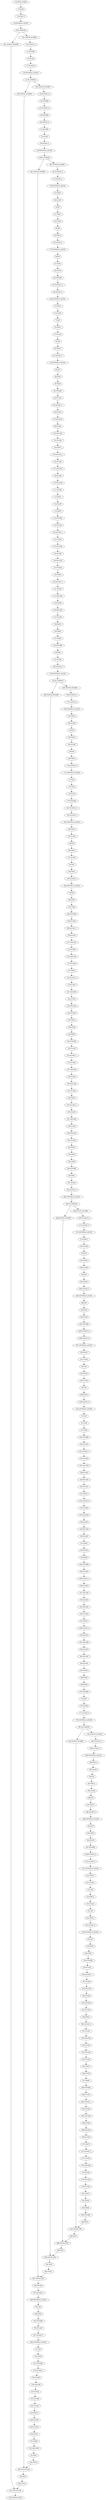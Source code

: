 digraph{
"3:SYNTH_START" -> "3:ILOAD";
"3:ILOAD" -> "5:ALOAD_0";
"5:ALOAD_0" -> "6:GETFIELD_QUICK";
"6:GETFIELD_QUICK" -> "9:IF_ICMPGE";
"9:IF_ICMPGE" -> "551:SYNTH_DUMMY";
"9:IF_ICMPGE" -> "-551:SYNTH_DUMMY";
"551:SYNTH_DUMMY" -> "551:SYNTH_PHI";
"-551:SYNTH_DUMMY" -> "12:ICONST_0";
"12:ICONST_0" -> "13:ISTORE";
"13:ISTORE" -> "15:ILOAD";
"15:ILOAD" -> "17:ALOAD_0";
"17:ALOAD_0" -> "18:GETFIELD_QUICK";
"18:GETFIELD_QUICK" -> "21:IF_ICMPGE";
"21:IF_ICMPGE" -> "563:SYNTH_DUMMY";
"21:IF_ICMPGE" -> "-563:SYNTH_DUMMY";
"563:SYNTH_DUMMY" -> "563:SYNTH_PHI";
"-563:SYNTH_DUMMY" -> "24:FCONST_0";
"24:FCONST_0" -> "25:FSTORE";
"539:IINC" -> "542:GOTO";
"542:GOTO" -> "551:SYNTH_PHI";
"25:FSTORE" -> "27:FCONST_0";
"27:FCONST_0" -> "28:FSTORE";
"28:FSTORE" -> "30:ICONST_0";
"30:ICONST_0" -> "31:ISTORE";
"31:ISTORE" -> "33:ILOAD";
"33:ILOAD" -> "35:ALOAD_0";
"35:ALOAD_0" -> "36:GETFIELD_QUICK";
"36:GETFIELD_QUICK" -> "39:IF_ICMPGE";
"39:IF_ICMPGE" -> "581:SYNTH_DUMMY";
"39:IF_ICMPGE" -> "-581:SYNTH_DUMMY";
"581:SYNTH_DUMMY" -> "581:SYNTH_PHI";
"-581:SYNTH_DUMMY" -> "42:FCONST_2";
"42:FCONST_2" -> "43:ALOAD_0";
"495:FLOAD" -> "497:ALOAD_0";
"497:ALOAD_0" -> "498:GETFIELD_QUICK";
"498:GETFIELD_QUICK" -> "501:I2F";
"501:I2F" -> "502:FDIV";
"502:FDIV" -> "503:FSTORE";
"503:FSTORE" -> "505:FLOAD";
"505:FLOAD" -> "507:ALOAD_0";
"507:ALOAD_0" -> "508:GETFIELD_QUICK";
"508:GETFIELD_QUICK" -> "511:I2F";
"511:I2F" -> "512:FDIV";
"512:FDIV" -> "513:FSTORE";
"513:FSTORE" -> "515:ALOAD_3";
"515:ALOAD_3" -> "516:ILOAD";
"516:ILOAD" -> "518:AALOAD";
"518:AALOAD" -> "519:ILOAD";
"519:ILOAD" -> "521:FLOAD";
"521:FLOAD" -> "523:FLOAD";
"523:FLOAD" -> "525:FMUL";
"525:FMUL" -> "526:FLOAD";
"526:FLOAD" -> "528:FLOAD";
"528:FLOAD" -> "530:FMUL";
"530:FMUL" -> "531:FADD";
"531:FADD" -> "532:FASTORE";
"532:FASTORE" -> "533:IINC";
"533:IINC" -> "536:GOTO";
"536:GOTO" -> "563:SYNTH_PHI";
"43:ALOAD_0" -> "44:GETFIELD_QUICK";
"44:GETFIELD_QUICK" -> "47:FMUL";
"47:FMUL" -> "48:ILOAD";
"48:ILOAD" -> "50:I2F";
"50:I2F" -> "51:FMUL";
"51:FMUL" -> "52:ILOAD";
"52:ILOAD" -> "54:I2F";
"54:I2F" -> "55:FMUL";
"55:FMUL" -> "56:ALOAD_0";
"56:ALOAD_0" -> "57:GETFIELD_QUICK";
"57:GETFIELD_QUICK" -> "60:I2F";
"60:I2F" -> "61:FDIV";
"61:FDIV" -> "62:FCOS";
"62:FCOS" -> "65:FSTORE";
"65:FSTORE" -> "67:FCONST_2";
"67:FCONST_2" -> "68:ALOAD_0";
"68:ALOAD_0" -> "69:GETFIELD_QUICK";
"69:GETFIELD_QUICK" -> "72:FMUL";
"72:FMUL" -> "73:ILOAD";
"73:ILOAD" -> "75:I2F";
"75:I2F" -> "76:FMUL";
"76:FMUL" -> "77:ILOAD";
"77:ILOAD" -> "79:I2F";
"79:I2F" -> "80:FMUL";
"80:FMUL" -> "81:ALOAD_0";
"81:ALOAD_0" -> "82:GETFIELD_QUICK";
"82:GETFIELD_QUICK" -> "85:I2F";
"85:I2F" -> "86:FDIV";
"86:FDIV" -> "87:FSIN";
"87:FSIN" -> "90:FSTORE";
"90:FSTORE" -> "92:FLOAD";
"92:FLOAD" -> "94:ALOAD_1";
"94:ALOAD_1" -> "95:ILOAD";
"95:ILOAD" -> "97:AALOAD";
"97:AALOAD" -> "98:ILOAD";
"98:ILOAD" -> "100:FALOAD";
"100:FALOAD" -> "101:FLOAD";
"101:FLOAD" -> "103:FMUL";
"103:FMUL" -> "104:ALOAD_2";
"104:ALOAD_2" -> "105:ILOAD";
"105:ILOAD" -> "107:AALOAD";
"107:AALOAD" -> "108:ILOAD";
"108:ILOAD" -> "110:FALOAD";
"110:FALOAD" -> "111:FLOAD";
"111:FLOAD" -> "113:FMUL";
"113:FMUL" -> "114:FSUB";
"114:FSUB" -> "115:FADD";
"115:FADD" -> "116:FSTORE";
"116:FSTORE" -> "118:FLOAD";
"118:FLOAD" -> "120:ALOAD_1";
"120:ALOAD_1" -> "121:ILOAD";
"121:ILOAD" -> "123:AALOAD";
"123:AALOAD" -> "124:ILOAD";
"124:ILOAD" -> "126:FALOAD";
"126:FALOAD" -> "127:FLOAD";
"127:FLOAD" -> "129:FMUL";
"129:FMUL" -> "130:ALOAD_2";
"130:ALOAD_2" -> "131:ILOAD";
"131:ILOAD" -> "133:AALOAD";
"133:AALOAD" -> "134:ILOAD";
"134:ILOAD" -> "136:FALOAD";
"136:FALOAD" -> "137:FLOAD";
"137:FLOAD" -> "139:FMUL";
"139:FMUL" -> "140:FADD";
"140:FADD" -> "141:FADD";
"141:FADD" -> "142:FSTORE";
"142:FSTORE" -> "144:IINC";
"144:IINC" -> "147:ILOAD";
"147:ILOAD" -> "149:ALOAD_0";
"149:ALOAD_0" -> "150:GETFIELD_QUICK";
"150:GETFIELD_QUICK" -> "153:IF_ICMPGE";
"153:IF_ICMPGE" -> "695:SYNTH_DUMMY";
"153:IF_ICMPGE" -> "-695:SYNTH_DUMMY";
"695:SYNTH_DUMMY" -> "695:SYNTH_PHI";
"-695:SYNTH_DUMMY" -> "156:FCONST_2";
"156:FCONST_2" -> "157:ALOAD_0";
"491:NOP" -> "492:GOTO";
"492:GOTO" -> "581:SYNTH_PHI";
"157:ALOAD_0" -> "158:GETFIELD_QUICK";
"158:GETFIELD_QUICK" -> "161:FMUL";
"161:FMUL" -> "162:ILOAD";
"162:ILOAD" -> "164:I2F";
"164:I2F" -> "165:FMUL";
"165:FMUL" -> "166:ILOAD";
"166:ILOAD" -> "168:I2F";
"168:I2F" -> "169:FMUL";
"169:FMUL" -> "170:ALOAD_0";
"170:ALOAD_0" -> "171:GETFIELD_QUICK";
"171:GETFIELD_QUICK" -> "174:I2F";
"174:I2F" -> "175:FDIV";
"175:FDIV" -> "176:FCOS";
"176:FCOS" -> "179:FSTORE";
"179:FSTORE" -> "181:FCONST_2";
"181:FCONST_2" -> "182:ALOAD_0";
"182:ALOAD_0" -> "183:GETFIELD_QUICK";
"183:GETFIELD_QUICK" -> "186:FMUL";
"186:FMUL" -> "187:ILOAD";
"187:ILOAD" -> "189:I2F";
"189:I2F" -> "190:FMUL";
"190:FMUL" -> "191:ILOAD";
"191:ILOAD" -> "193:I2F";
"193:I2F" -> "194:FMUL";
"194:FMUL" -> "195:ALOAD_0";
"195:ALOAD_0" -> "196:GETFIELD_QUICK";
"196:GETFIELD_QUICK" -> "199:I2F";
"199:I2F" -> "200:FDIV";
"200:FDIV" -> "201:FSIN";
"201:FSIN" -> "204:FSTORE";
"204:FSTORE" -> "206:FLOAD";
"206:FLOAD" -> "208:ALOAD_1";
"208:ALOAD_1" -> "209:ILOAD";
"209:ILOAD" -> "211:AALOAD";
"211:AALOAD" -> "212:ILOAD";
"212:ILOAD" -> "214:FALOAD";
"214:FALOAD" -> "215:FLOAD";
"215:FLOAD" -> "217:FMUL";
"217:FMUL" -> "218:ALOAD_2";
"218:ALOAD_2" -> "219:ILOAD";
"219:ILOAD" -> "221:AALOAD";
"221:AALOAD" -> "222:ILOAD";
"222:ILOAD" -> "224:FALOAD";
"224:FALOAD" -> "225:FLOAD";
"225:FLOAD" -> "227:FMUL";
"227:FMUL" -> "228:FSUB";
"228:FSUB" -> "229:FADD";
"229:FADD" -> "230:FSTORE";
"230:FSTORE" -> "232:FLOAD";
"232:FLOAD" -> "234:ALOAD_1";
"234:ALOAD_1" -> "235:ILOAD";
"235:ILOAD" -> "237:AALOAD";
"237:AALOAD" -> "238:ILOAD";
"238:ILOAD" -> "240:FALOAD";
"240:FALOAD" -> "241:FLOAD";
"241:FLOAD" -> "243:FMUL";
"243:FMUL" -> "244:ALOAD_2";
"244:ALOAD_2" -> "245:ILOAD";
"245:ILOAD" -> "247:AALOAD";
"247:AALOAD" -> "248:ILOAD";
"248:ILOAD" -> "250:FALOAD";
"250:FALOAD" -> "251:FLOAD";
"251:FLOAD" -> "253:FMUL";
"253:FMUL" -> "254:FADD";
"254:FADD" -> "255:FADD";
"255:FADD" -> "256:FSTORE";
"256:FSTORE" -> "258:IINC";
"258:IINC" -> "261:ILOAD";
"261:ILOAD" -> "263:ALOAD_0";
"263:ALOAD_0" -> "264:GETFIELD_QUICK";
"264:GETFIELD_QUICK" -> "267:IF_ICMPGE";
"267:IF_ICMPGE" -> "809:SYNTH_DUMMY";
"267:IF_ICMPGE" -> "-809:SYNTH_DUMMY";
"809:SYNTH_DUMMY" -> "809:SYNTH_PHI";
"-809:SYNTH_DUMMY" -> "270:FCONST_2";
"270:FCONST_2" -> "271:ALOAD_0";
"490:NOP" -> "695:SYNTH_PHI";
"271:ALOAD_0" -> "272:GETFIELD_QUICK";
"272:GETFIELD_QUICK" -> "275:FMUL";
"275:FMUL" -> "276:ILOAD";
"276:ILOAD" -> "278:I2F";
"278:I2F" -> "279:FMUL";
"279:FMUL" -> "280:ILOAD";
"280:ILOAD" -> "282:I2F";
"282:I2F" -> "283:FMUL";
"283:FMUL" -> "284:ALOAD_0";
"284:ALOAD_0" -> "285:GETFIELD_QUICK";
"285:GETFIELD_QUICK" -> "288:I2F";
"288:I2F" -> "289:FDIV";
"289:FDIV" -> "290:FCOS";
"290:FCOS" -> "293:FSTORE";
"293:FSTORE" -> "295:FCONST_2";
"295:FCONST_2" -> "296:ALOAD_0";
"296:ALOAD_0" -> "297:GETFIELD_QUICK";
"297:GETFIELD_QUICK" -> "300:FMUL";
"300:FMUL" -> "301:ILOAD";
"301:ILOAD" -> "303:I2F";
"303:I2F" -> "304:FMUL";
"304:FMUL" -> "305:ILOAD";
"305:ILOAD" -> "307:I2F";
"307:I2F" -> "308:FMUL";
"308:FMUL" -> "309:ALOAD_0";
"309:ALOAD_0" -> "310:GETFIELD_QUICK";
"310:GETFIELD_QUICK" -> "313:I2F";
"313:I2F" -> "314:FDIV";
"314:FDIV" -> "315:FSIN";
"315:FSIN" -> "318:FSTORE";
"318:FSTORE" -> "320:FLOAD";
"320:FLOAD" -> "322:ALOAD_1";
"322:ALOAD_1" -> "323:ILOAD";
"323:ILOAD" -> "325:AALOAD";
"325:AALOAD" -> "326:ILOAD";
"326:ILOAD" -> "328:FALOAD";
"328:FALOAD" -> "329:FLOAD";
"329:FLOAD" -> "331:FMUL";
"331:FMUL" -> "332:ALOAD_2";
"332:ALOAD_2" -> "333:ILOAD";
"333:ILOAD" -> "335:AALOAD";
"335:AALOAD" -> "336:ILOAD";
"336:ILOAD" -> "338:FALOAD";
"338:FALOAD" -> "339:FLOAD";
"339:FLOAD" -> "341:FMUL";
"341:FMUL" -> "342:FSUB";
"342:FSUB" -> "343:FADD";
"343:FADD" -> "344:FSTORE";
"344:FSTORE" -> "346:FLOAD";
"346:FLOAD" -> "348:ALOAD_1";
"348:ALOAD_1" -> "349:ILOAD";
"349:ILOAD" -> "351:AALOAD";
"351:AALOAD" -> "352:ILOAD";
"352:ILOAD" -> "354:FALOAD";
"354:FALOAD" -> "355:FLOAD";
"355:FLOAD" -> "357:FMUL";
"357:FMUL" -> "358:ALOAD_2";
"358:ALOAD_2" -> "359:ILOAD";
"359:ILOAD" -> "361:AALOAD";
"361:AALOAD" -> "362:ILOAD";
"362:ILOAD" -> "364:FALOAD";
"364:FALOAD" -> "365:FLOAD";
"365:FLOAD" -> "367:FMUL";
"367:FMUL" -> "368:FADD";
"368:FADD" -> "369:FADD";
"369:FADD" -> "370:FSTORE";
"370:FSTORE" -> "372:IINC";
"372:IINC" -> "375:ILOAD";
"375:ILOAD" -> "377:ALOAD_0";
"377:ALOAD_0" -> "378:GETFIELD_QUICK";
"378:GETFIELD_QUICK" -> "381:IF_ICMPGE";
"381:IF_ICMPGE" -> "923:SYNTH_DUMMY";
"381:IF_ICMPGE" -> "-923:SYNTH_DUMMY";
"923:SYNTH_DUMMY" -> "923:SYNTH_PHI";
"-923:SYNTH_DUMMY" -> "384:FCONST_2";
"384:FCONST_2" -> "385:ALOAD_0";
"489:NOP" -> "809:SYNTH_PHI";
"385:ALOAD_0" -> "386:GETFIELD_QUICK";
"386:GETFIELD_QUICK" -> "389:FMUL";
"389:FMUL" -> "390:ILOAD";
"390:ILOAD" -> "392:I2F";
"392:I2F" -> "393:FMUL";
"393:FMUL" -> "394:ILOAD";
"394:ILOAD" -> "396:I2F";
"396:I2F" -> "397:FMUL";
"397:FMUL" -> "398:ALOAD_0";
"398:ALOAD_0" -> "399:GETFIELD_QUICK";
"399:GETFIELD_QUICK" -> "402:I2F";
"402:I2F" -> "403:FDIV";
"403:FDIV" -> "404:FCOS";
"404:FCOS" -> "407:FSTORE";
"407:FSTORE" -> "409:FCONST_2";
"409:FCONST_2" -> "410:ALOAD_0";
"410:ALOAD_0" -> "411:GETFIELD_QUICK";
"411:GETFIELD_QUICK" -> "414:FMUL";
"414:FMUL" -> "415:ILOAD";
"415:ILOAD" -> "417:I2F";
"417:I2F" -> "418:FMUL";
"418:FMUL" -> "419:ILOAD";
"419:ILOAD" -> "421:I2F";
"421:I2F" -> "422:FMUL";
"422:FMUL" -> "423:ALOAD_0";
"423:ALOAD_0" -> "424:GETFIELD_QUICK";
"424:GETFIELD_QUICK" -> "427:I2F";
"427:I2F" -> "428:FDIV";
"428:FDIV" -> "429:FSIN";
"429:FSIN" -> "432:FSTORE";
"432:FSTORE" -> "434:FLOAD";
"434:FLOAD" -> "436:ALOAD_1";
"436:ALOAD_1" -> "437:ILOAD";
"437:ILOAD" -> "439:AALOAD";
"439:AALOAD" -> "440:ILOAD";
"440:ILOAD" -> "442:FALOAD";
"442:FALOAD" -> "443:FLOAD";
"443:FLOAD" -> "445:FMUL";
"445:FMUL" -> "446:ALOAD_2";
"446:ALOAD_2" -> "447:ILOAD";
"447:ILOAD" -> "449:AALOAD";
"449:AALOAD" -> "450:ILOAD";
"450:ILOAD" -> "452:FALOAD";
"452:FALOAD" -> "453:FLOAD";
"453:FLOAD" -> "455:FMUL";
"455:FMUL" -> "456:FSUB";
"456:FSUB" -> "457:FADD";
"457:FADD" -> "458:FSTORE";
"458:FSTORE" -> "460:FLOAD";
"460:FLOAD" -> "462:ALOAD_1";
"462:ALOAD_1" -> "463:ILOAD";
"463:ILOAD" -> "465:AALOAD";
"465:AALOAD" -> "466:ILOAD";
"466:ILOAD" -> "468:FALOAD";
"468:FALOAD" -> "469:FLOAD";
"469:FLOAD" -> "471:FMUL";
"471:FMUL" -> "472:ALOAD_2";
"472:ALOAD_2" -> "473:ILOAD";
"473:ILOAD" -> "475:AALOAD";
"475:AALOAD" -> "476:ILOAD";
"476:ILOAD" -> "478:FALOAD";
"478:FALOAD" -> "479:FLOAD";
"479:FLOAD" -> "481:FMUL";
"481:FMUL" -> "482:FADD";
"482:FADD" -> "483:FADD";
"483:FADD" -> "484:FSTORE";
"484:FSTORE" -> "486:IINC";
"486:IINC" -> "923:SYNTH_PHI";
"923:SYNTH_PHI" -> "489:NOP";
"809:SYNTH_PHI" -> "490:NOP";
"695:SYNTH_PHI" -> "491:NOP";
"581:SYNTH_PHI" -> "495:FLOAD";
"563:SYNTH_PHI" -> "539:IINC";
"551:SYNTH_PHI" -> "542:SYNTH_STOP";
}